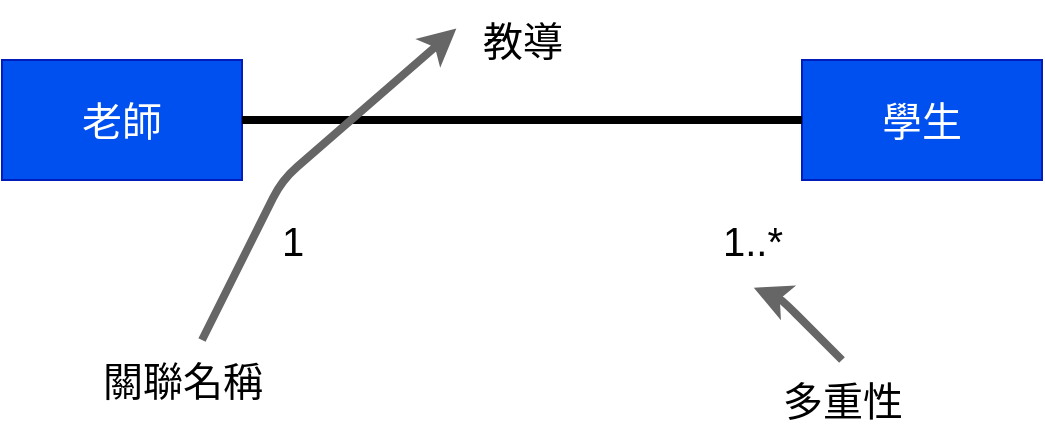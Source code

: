 <mxfile>
    <diagram id="wO7fSWAaNrmVk7ZUWccB" name="第1頁">
        <mxGraphModel dx="786" dy="409" grid="1" gridSize="10" guides="1" tooltips="1" connect="1" arrows="1" fold="1" page="1" pageScale="1" pageWidth="827" pageHeight="1169" math="0" shadow="0">
            <root>
                <mxCell id="0"/>
                <mxCell id="1" parent="0"/>
                <mxCell id="4" style="html=1;entryX=0;entryY=0.5;entryDx=0;entryDy=0;fontSize=20;strokeColor=none;strokeWidth=4;" edge="1" parent="1" source="2" target="3">
                    <mxGeometry relative="1" as="geometry"/>
                </mxCell>
                <mxCell id="2" value="&lt;font style=&quot;font-size: 20px;&quot;&gt;老師&lt;/font&gt;" style="rounded=0;whiteSpace=wrap;html=1;fillColor=#0050ef;fontColor=#ffffff;strokeColor=#001DBC;" vertex="1" parent="1">
                    <mxGeometry x="60" y="260" width="120" height="60" as="geometry"/>
                </mxCell>
                <mxCell id="3" value="&lt;span style=&quot;font-size: 20px;&quot;&gt;學生&lt;/span&gt;" style="rounded=0;whiteSpace=wrap;html=1;fillColor=#0050ef;fontColor=#ffffff;strokeColor=#001DBC;" vertex="1" parent="1">
                    <mxGeometry x="460" y="260" width="120" height="60" as="geometry"/>
                </mxCell>
                <mxCell id="5" value="" style="endArrow=none;html=1;strokeColor=#000000;strokeWidth=4;fontSize=20;exitX=1;exitY=0.5;exitDx=0;exitDy=0;entryX=0;entryY=0.5;entryDx=0;entryDy=0;" edge="1" parent="1" source="2" target="3">
                    <mxGeometry width="50" height="50" relative="1" as="geometry">
                        <mxPoint x="410" y="320" as="sourcePoint"/>
                        <mxPoint x="460" y="270" as="targetPoint"/>
                    </mxGeometry>
                </mxCell>
                <mxCell id="11" style="edgeStyle=none;html=1;entryX=-0.047;entryY=0.357;entryDx=0;entryDy=0;entryPerimeter=0;strokeColor=#666666;strokeWidth=4;fontSize=20;fillColor=#f5f5f5;" edge="1" parent="1" target="8">
                    <mxGeometry relative="1" as="geometry">
                        <mxPoint x="160" y="400" as="sourcePoint"/>
                        <Array as="points">
                            <mxPoint x="200" y="320"/>
                        </Array>
                    </mxGeometry>
                </mxCell>
                <mxCell id="6" value="1" style="text;html=1;align=center;verticalAlign=middle;resizable=0;points=[];autosize=1;strokeColor=none;fillColor=none;fontSize=20;" vertex="1" parent="1">
                    <mxGeometry x="190" y="330" width="30" height="40" as="geometry"/>
                </mxCell>
                <mxCell id="12" style="edgeStyle=none;html=1;strokeColor=#666666;strokeWidth=4;fontSize=20;entryX=0.518;entryY=1.096;entryDx=0;entryDy=0;entryPerimeter=0;fillColor=#f5f5f5;" edge="1" parent="1" target="7">
                    <mxGeometry relative="1" as="geometry">
                        <mxPoint x="490" y="430" as="targetPoint"/>
                        <mxPoint x="480" y="410" as="sourcePoint"/>
                        <Array as="points">
                            <mxPoint x="450" y="380"/>
                        </Array>
                    </mxGeometry>
                </mxCell>
                <mxCell id="7" value="1..*" style="text;html=1;align=center;verticalAlign=middle;resizable=0;points=[];autosize=1;strokeColor=none;fillColor=none;fontSize=20;" vertex="1" parent="1">
                    <mxGeometry x="410" y="330" width="50" height="40" as="geometry"/>
                </mxCell>
                <mxCell id="8" value="教導" style="text;html=1;align=center;verticalAlign=middle;resizable=0;points=[];autosize=1;strokeColor=none;fillColor=none;fontSize=20;" vertex="1" parent="1">
                    <mxGeometry x="290" y="230" width="60" height="40" as="geometry"/>
                </mxCell>
                <mxCell id="13" value="關聯名稱" style="text;html=1;align=center;verticalAlign=middle;resizable=0;points=[];autosize=1;strokeColor=none;fillColor=none;fontSize=20;" vertex="1" parent="1">
                    <mxGeometry x="100" y="400" width="100" height="40" as="geometry"/>
                </mxCell>
                <mxCell id="14" value="多重性" style="text;html=1;align=center;verticalAlign=middle;resizable=0;points=[];autosize=1;strokeColor=none;fillColor=none;fontSize=20;" vertex="1" parent="1">
                    <mxGeometry x="440" y="410" width="80" height="40" as="geometry"/>
                </mxCell>
            </root>
        </mxGraphModel>
    </diagram>
</mxfile>